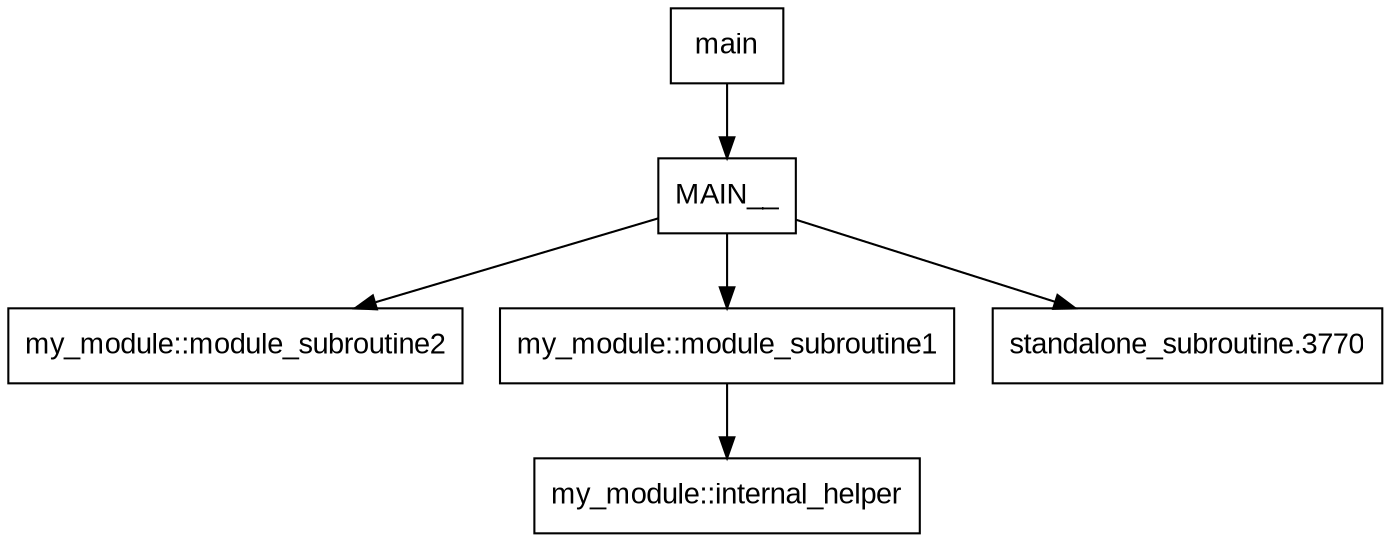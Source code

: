 digraph CallGraph {
    node [shape=box, fontname="Arial"];
    "my_module::module_subroutine2" [label="my_module::module_subroutine2"];
    "my_module::module_subroutine1" [label="my_module::module_subroutine1"];
    "main" [label="main"];
    "MAIN__" [label="MAIN__"];
    "standalone_subroutine.3770" [label="standalone_subroutine.3770"];
    "my_module::internal_helper" [label="my_module::internal_helper"];
    "my_module::module_subroutine1" -> "my_module::internal_helper";
    "main" -> "MAIN__";
    "MAIN__" -> "my_module::module_subroutine2";
    "MAIN__" -> "standalone_subroutine.3770";
    "MAIN__" -> "my_module::module_subroutine1";
}
